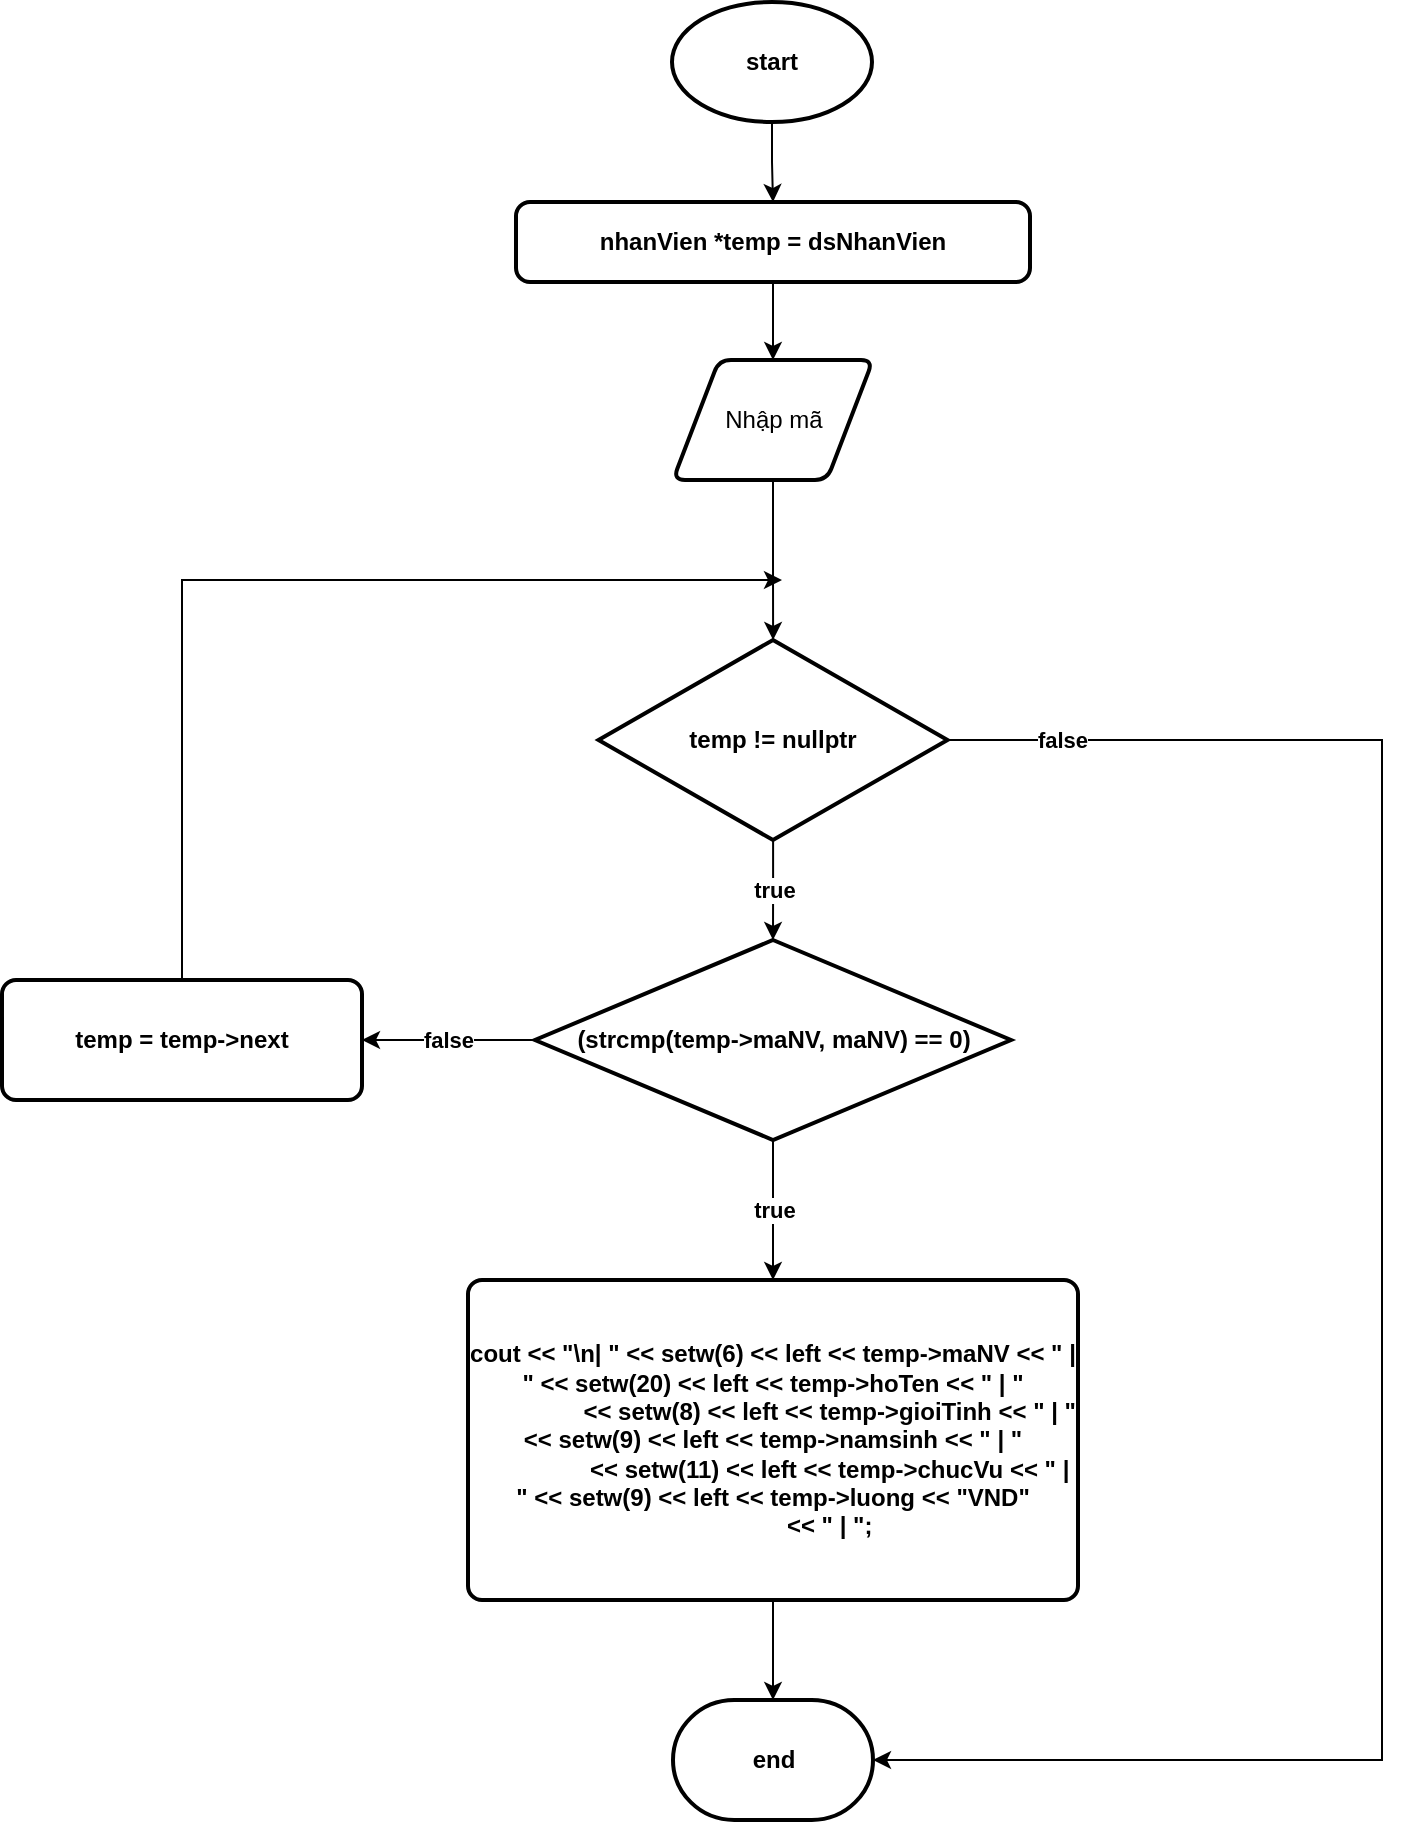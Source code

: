 <mxfile version="20.8.16" type="device"><diagram name="Page-1" id="9qdwUxhviYd2jbETanyq"><mxGraphModel dx="1020" dy="1604" grid="1" gridSize="10" guides="1" tooltips="1" connect="1" arrows="1" fold="1" page="1" pageScale="1" pageWidth="850" pageHeight="1100" math="0" shadow="0"><root><mxCell id="0"/><mxCell id="1" parent="0"/><mxCell id="pXTMawlG1ZLAdTia5Dj2-2" style="edgeStyle=orthogonalEdgeStyle;rounded=0;orthogonalLoop=1;jettySize=auto;html=1;fontStyle=1" parent="1" source="pXTMawlG1ZLAdTia5Dj2-1" target="pXTMawlG1ZLAdTia5Dj2-3" edge="1"><mxGeometry relative="1" as="geometry"><mxPoint x="425" y="21" as="targetPoint"/></mxGeometry></mxCell><mxCell id="pXTMawlG1ZLAdTia5Dj2-1" value="start" style="strokeWidth=2;html=1;shape=mxgraph.flowchart.start_1;whiteSpace=wrap;fontStyle=1" parent="1" vertex="1"><mxGeometry x="375" y="-99" width="100" height="60" as="geometry"/></mxCell><mxCell id="jb1YzskRT7aDmYgYZdtC-1" style="edgeStyle=orthogonalEdgeStyle;rounded=0;orthogonalLoop=1;jettySize=auto;html=1;" edge="1" parent="1" source="pXTMawlG1ZLAdTia5Dj2-3" target="jb1YzskRT7aDmYgYZdtC-2"><mxGeometry relative="1" as="geometry"><mxPoint x="425.5" y="100" as="targetPoint"/></mxGeometry></mxCell><mxCell id="pXTMawlG1ZLAdTia5Dj2-3" value="nhanVien *temp = dsNhanVien" style="rounded=1;whiteSpace=wrap;html=1;absoluteArcSize=1;arcSize=14;strokeWidth=2;fontStyle=1" parent="1" vertex="1"><mxGeometry x="297" y="1" width="257" height="40" as="geometry"/></mxCell><mxCell id="pXTMawlG1ZLAdTia5Dj2-6" value="true" style="edgeStyle=orthogonalEdgeStyle;rounded=0;orthogonalLoop=1;jettySize=auto;html=1;fontStyle=1" parent="1" source="pXTMawlG1ZLAdTia5Dj2-5" target="pXTMawlG1ZLAdTia5Dj2-7" edge="1"><mxGeometry relative="1" as="geometry"><mxPoint x="425.5" y="390" as="targetPoint"/></mxGeometry></mxCell><mxCell id="pXTMawlG1ZLAdTia5Dj2-15" value="false" style="edgeStyle=orthogonalEdgeStyle;rounded=0;orthogonalLoop=1;jettySize=auto;html=1;entryX=1;entryY=0.5;entryDx=0;entryDy=0;entryPerimeter=0;fontStyle=1" parent="1" source="pXTMawlG1ZLAdTia5Dj2-5" target="pXTMawlG1ZLAdTia5Dj2-14" edge="1"><mxGeometry x="-0.883" relative="1" as="geometry"><mxPoint x="730" y="800" as="targetPoint"/><Array as="points"><mxPoint x="730" y="270"/><mxPoint x="730" y="780"/></Array><mxPoint as="offset"/></mxGeometry></mxCell><mxCell id="pXTMawlG1ZLAdTia5Dj2-5" value="temp != nullptr" style="strokeWidth=2;html=1;shape=mxgraph.flowchart.decision;whiteSpace=wrap;fontStyle=1" parent="1" vertex="1"><mxGeometry x="338.25" y="220" width="174.5" height="100" as="geometry"/></mxCell><mxCell id="pXTMawlG1ZLAdTia5Dj2-8" value="true" style="edgeStyle=orthogonalEdgeStyle;rounded=0;orthogonalLoop=1;jettySize=auto;html=1;fontStyle=1" parent="1" source="pXTMawlG1ZLAdTia5Dj2-7" target="pXTMawlG1ZLAdTia5Dj2-9" edge="1"><mxGeometry relative="1" as="geometry"><mxPoint x="425.5" y="540" as="targetPoint"/></mxGeometry></mxCell><mxCell id="pXTMawlG1ZLAdTia5Dj2-10" value="false" style="edgeStyle=orthogonalEdgeStyle;rounded=0;orthogonalLoop=1;jettySize=auto;html=1;fontStyle=1" parent="1" source="pXTMawlG1ZLAdTia5Dj2-7" target="pXTMawlG1ZLAdTia5Dj2-11" edge="1"><mxGeometry relative="1" as="geometry"><mxPoint x="220" y="420" as="targetPoint"/></mxGeometry></mxCell><mxCell id="pXTMawlG1ZLAdTia5Dj2-7" value="(strcmp(temp-&amp;gt;maNV, maNV) == 0)" style="strokeWidth=2;html=1;shape=mxgraph.flowchart.decision;whiteSpace=wrap;fontStyle=1" parent="1" vertex="1"><mxGeometry x="306.5" y="370" width="238" height="100" as="geometry"/></mxCell><mxCell id="pXTMawlG1ZLAdTia5Dj2-13" style="edgeStyle=orthogonalEdgeStyle;rounded=0;orthogonalLoop=1;jettySize=auto;html=1;fontStyle=1" parent="1" source="pXTMawlG1ZLAdTia5Dj2-9" target="pXTMawlG1ZLAdTia5Dj2-14" edge="1"><mxGeometry relative="1" as="geometry"><mxPoint x="425.5" y="780" as="targetPoint"/></mxGeometry></mxCell><mxCell id="pXTMawlG1ZLAdTia5Dj2-9" value="cout &amp;lt;&amp;lt; &quot;\n| &quot; &amp;lt;&amp;lt; setw(6) &amp;lt;&amp;lt; left &amp;lt;&amp;lt; temp-&amp;gt;maNV &amp;lt;&amp;lt; &quot; | &quot; &amp;lt;&amp;lt; setw(20) &amp;lt;&amp;lt; left &amp;lt;&amp;lt; temp-&amp;gt;hoTen &amp;lt;&amp;lt; &quot; | &quot;&#10;&amp;nbsp; &amp;nbsp; &amp;nbsp; &amp;nbsp; &amp;nbsp; &amp;nbsp; &amp;nbsp; &amp;nbsp; &amp;nbsp;&amp;lt;&amp;lt; setw(8) &amp;lt;&amp;lt; left &amp;lt;&amp;lt; temp-&amp;gt;gioiTinh &amp;lt;&amp;lt; &quot; | &quot; &amp;lt;&amp;lt; setw(9) &amp;lt;&amp;lt; left &amp;lt;&amp;lt; temp-&amp;gt;namsinh &amp;lt;&amp;lt; &quot; | &quot;&#10;&amp;nbsp; &amp;nbsp; &amp;nbsp; &amp;nbsp; &amp;nbsp; &amp;nbsp; &amp;nbsp; &amp;nbsp; &amp;nbsp;&amp;lt;&amp;lt; setw(11) &amp;lt;&amp;lt; left &amp;lt;&amp;lt; temp-&amp;gt;chucVu &amp;lt;&amp;lt; &quot; | &quot; &amp;lt;&amp;lt; setw(9) &amp;lt;&amp;lt; left &amp;lt;&amp;lt; temp-&amp;gt;luong &amp;lt;&amp;lt; &quot;VND&quot;&#10;&amp;nbsp; &amp;nbsp; &amp;nbsp; &amp;nbsp; &amp;nbsp; &amp;nbsp; &amp;nbsp; &amp;nbsp; &amp;nbsp;&amp;lt;&amp;lt; &quot; | &quot;;" style="rounded=1;whiteSpace=wrap;html=1;absoluteArcSize=1;arcSize=14;strokeWidth=2;fontStyle=1" parent="1" vertex="1"><mxGeometry x="273" y="540" width="305" height="160" as="geometry"/></mxCell><mxCell id="pXTMawlG1ZLAdTia5Dj2-12" style="edgeStyle=orthogonalEdgeStyle;rounded=0;orthogonalLoop=1;jettySize=auto;html=1;fontStyle=1" parent="1" source="pXTMawlG1ZLAdTia5Dj2-11" edge="1"><mxGeometry relative="1" as="geometry"><mxPoint x="430" y="190" as="targetPoint"/><Array as="points"><mxPoint x="130" y="220"/><mxPoint x="130" y="220"/></Array></mxGeometry></mxCell><mxCell id="pXTMawlG1ZLAdTia5Dj2-11" value="temp = temp-&amp;gt;next" style="rounded=1;whiteSpace=wrap;html=1;absoluteArcSize=1;arcSize=14;strokeWidth=2;fontStyle=1" parent="1" vertex="1"><mxGeometry x="40" y="390" width="180" height="60" as="geometry"/></mxCell><mxCell id="pXTMawlG1ZLAdTia5Dj2-14" value="end" style="strokeWidth=2;html=1;shape=mxgraph.flowchart.terminator;whiteSpace=wrap;fontStyle=1" parent="1" vertex="1"><mxGeometry x="375.5" y="750" width="100" height="60" as="geometry"/></mxCell><mxCell id="jb1YzskRT7aDmYgYZdtC-3" style="edgeStyle=orthogonalEdgeStyle;rounded=0;orthogonalLoop=1;jettySize=auto;html=1;" edge="1" parent="1" source="jb1YzskRT7aDmYgYZdtC-2" target="pXTMawlG1ZLAdTia5Dj2-5"><mxGeometry relative="1" as="geometry"/></mxCell><mxCell id="jb1YzskRT7aDmYgYZdtC-2" value="Nhập mã" style="shape=parallelogram;html=1;strokeWidth=2;perimeter=parallelogramPerimeter;whiteSpace=wrap;rounded=1;arcSize=12;size=0.23;" vertex="1" parent="1"><mxGeometry x="375.5" y="80" width="100" height="60" as="geometry"/></mxCell></root></mxGraphModel></diagram></mxfile>